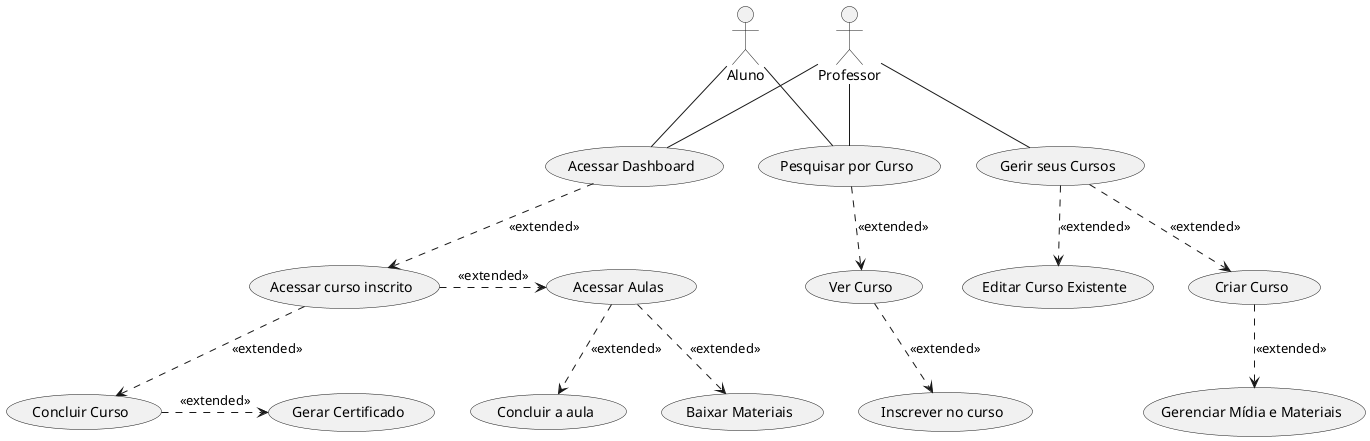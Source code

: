 @startuml teste

skinparam Style strictuml
actor Aluno
actor Professor

Aluno -- (Pesquisar por Curso)
Aluno -- (Acessar Dashboard)

(Acessar Dashboard) ..> (Acessar curso inscrito) :<<extended>>

(Acessar curso inscrito) .> (Acessar Aulas) :<<extended>>
(Acessar curso inscrito) ..> (Concluir Curso) :<<extended>>

(Acessar Aulas) ..> (Baixar Materiais) :<<extended>>
(Acessar Aulas) ..> (Concluir a aula) :<<extended>>
(Concluir Curso)  .> (Gerar Certificado) :<<extended>>

(Pesquisar por Curso) ..> (Ver Curso) :<<extended>>
(Ver Curso) ..> (Inscrever no curso) :<<extended>>

Professor -- (Pesquisar por Curso)
Professor -- (Gerir seus Cursos)

Professor -- (Acessar Dashboard) 
(Gerir seus Cursos) ..> (Criar Curso) :<<extended>>
(Gerir seus Cursos) ..> (Editar Curso Existente) :<<extended>>
(Criar Curso) ..> (Gerenciar Mídia e Materiais) :<<extended>>

@enduml